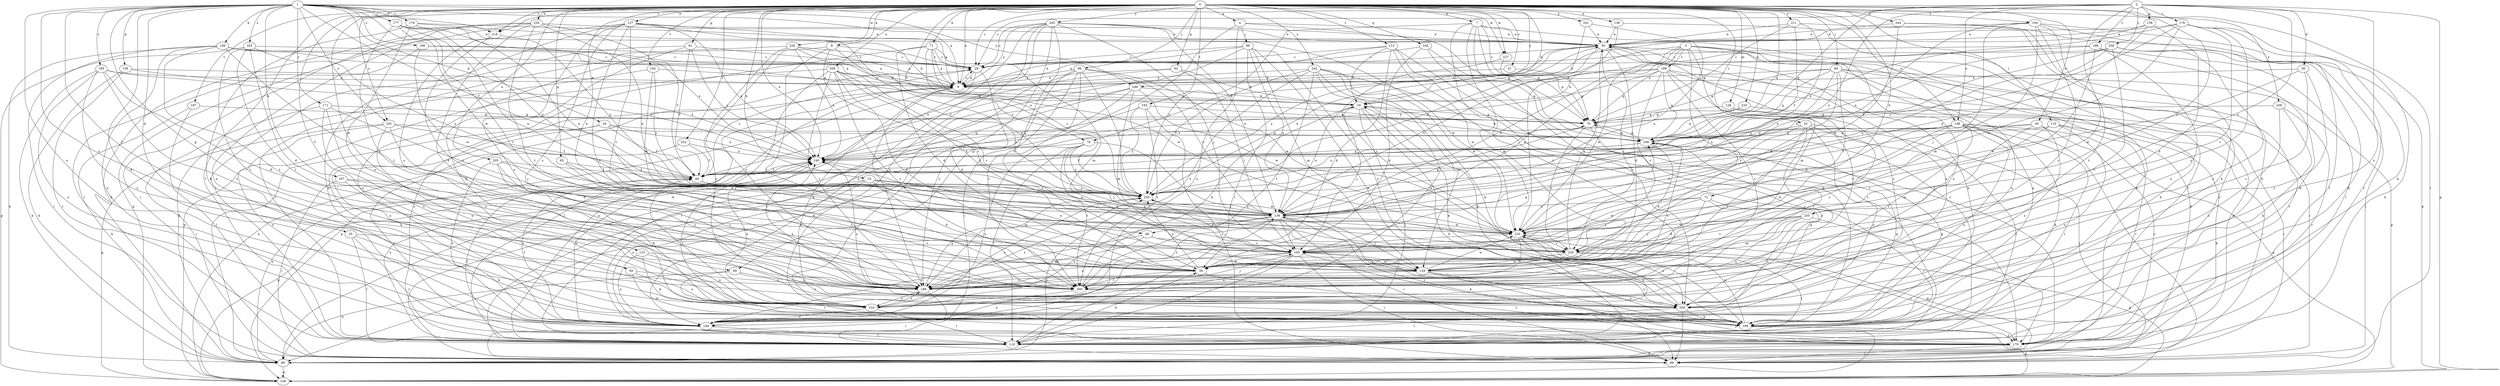 strict digraph  {
0;
1;
2;
3;
4;
7;
8;
9;
15;
19;
21;
25;
29;
34;
35;
38;
39;
45;
49;
50;
59;
60;
61;
62;
65;
69;
70;
71;
72;
76;
80;
89;
94;
96;
98;
100;
106;
107;
109;
110;
113;
119;
123;
128;
129;
137;
138;
139;
148;
149;
156;
158;
159;
160;
169;
171;
176;
177;
178;
179;
182;
183;
185;
186;
189;
192;
193;
194;
197;
198;
199;
200;
205;
209;
210;
211;
218;
220;
226;
227;
230;
233;
234;
238;
240;
241;
242;
244;
245;
248;
250;
252;
255;
258;
259;
0 -> 4  [label=a];
0 -> 7  [label=a];
0 -> 8  [label=a];
0 -> 9  [label=a];
0 -> 15  [label=b];
0 -> 19  [label=b];
0 -> 21  [label=c];
0 -> 25  [label=c];
0 -> 29  [label=c];
0 -> 45  [label=e];
0 -> 49  [label=e];
0 -> 59  [label=f];
0 -> 61  [label=g];
0 -> 62  [label=g];
0 -> 65  [label=g];
0 -> 71  [label=h];
0 -> 72  [label=h];
0 -> 76  [label=h];
0 -> 89  [label=i];
0 -> 94  [label=j];
0 -> 96  [label=j];
0 -> 110  [label=l];
0 -> 113  [label=l];
0 -> 119  [label=l];
0 -> 123  [label=m];
0 -> 128  [label=m];
0 -> 137  [label=n];
0 -> 138  [label=n];
0 -> 148  [label=o];
0 -> 160  [label=q];
0 -> 169  [label=q];
0 -> 182  [label=s];
0 -> 192  [label=t];
0 -> 193  [label=t];
0 -> 194  [label=t];
0 -> 197  [label=t];
0 -> 205  [label=u];
0 -> 209  [label=u];
0 -> 211  [label=v];
0 -> 218  [label=v];
0 -> 226  [label=w];
0 -> 227  [label=w];
0 -> 233  [label=x];
0 -> 234  [label=x];
0 -> 238  [label=x];
0 -> 240  [label=x];
0 -> 241  [label=y];
0 -> 242  [label=y];
0 -> 244  [label=y];
0 -> 245  [label=y];
0 -> 248  [label=y];
0 -> 252  [label=z];
0 -> 255  [label=z];
1 -> 9  [label=a];
1 -> 34  [label=d];
1 -> 35  [label=d];
1 -> 59  [label=f];
1 -> 60  [label=f];
1 -> 69  [label=g];
1 -> 106  [label=k];
1 -> 107  [label=k];
1 -> 109  [label=k];
1 -> 156  [label=p];
1 -> 171  [label=r];
1 -> 176  [label=r];
1 -> 177  [label=r];
1 -> 182  [label=s];
1 -> 183  [label=s];
1 -> 185  [label=s];
1 -> 186  [label=s];
1 -> 189  [label=s];
1 -> 210  [label=u];
1 -> 218  [label=v];
1 -> 227  [label=w];
1 -> 230  [label=w];
1 -> 248  [label=y];
2 -> 29  [label=c];
2 -> 38  [label=d];
2 -> 39  [label=d];
2 -> 148  [label=o];
2 -> 158  [label=p];
2 -> 159  [label=p];
2 -> 169  [label=q];
2 -> 178  [label=r];
2 -> 198  [label=t];
2 -> 218  [label=v];
2 -> 250  [label=y];
2 -> 255  [label=z];
2 -> 258  [label=z];
2 -> 259  [label=z];
3 -> 49  [label=e];
3 -> 76  [label=h];
3 -> 109  [label=k];
3 -> 129  [label=m];
3 -> 139  [label=n];
3 -> 179  [label=r];
3 -> 199  [label=t];
3 -> 210  [label=u];
3 -> 220  [label=v];
3 -> 230  [label=w];
4 -> 50  [label=e];
4 -> 69  [label=g];
4 -> 70  [label=g];
4 -> 98  [label=j];
4 -> 149  [label=o];
7 -> 50  [label=e];
7 -> 70  [label=g];
7 -> 80  [label=h];
7 -> 119  [label=l];
7 -> 129  [label=m];
7 -> 200  [label=t];
7 -> 250  [label=y];
7 -> 259  [label=z];
8 -> 29  [label=c];
8 -> 139  [label=n];
8 -> 149  [label=o];
8 -> 200  [label=t];
8 -> 220  [label=v];
9 -> 19  [label=b];
9 -> 29  [label=c];
9 -> 119  [label=l];
9 -> 159  [label=p];
9 -> 189  [label=s];
15 -> 39  [label=d];
15 -> 119  [label=l];
15 -> 139  [label=n];
15 -> 149  [label=o];
15 -> 159  [label=p];
15 -> 230  [label=w];
15 -> 250  [label=y];
19 -> 70  [label=g];
19 -> 80  [label=h];
19 -> 100  [label=j];
19 -> 109  [label=k];
19 -> 119  [label=l];
19 -> 139  [label=n];
21 -> 9  [label=a];
21 -> 70  [label=g];
25 -> 89  [label=i];
25 -> 119  [label=l];
25 -> 149  [label=o];
25 -> 169  [label=q];
25 -> 189  [label=s];
25 -> 200  [label=t];
25 -> 230  [label=w];
29 -> 9  [label=a];
29 -> 39  [label=d];
29 -> 109  [label=k];
34 -> 60  [label=f];
34 -> 109  [label=k];
34 -> 169  [label=q];
34 -> 210  [label=u];
34 -> 240  [label=x];
35 -> 109  [label=k];
35 -> 119  [label=l];
35 -> 179  [label=r];
35 -> 220  [label=v];
38 -> 9  [label=a];
38 -> 189  [label=s];
38 -> 230  [label=w];
38 -> 259  [label=z];
39 -> 179  [label=r];
39 -> 200  [label=t];
39 -> 250  [label=y];
45 -> 60  [label=f];
45 -> 129  [label=m];
45 -> 169  [label=q];
45 -> 179  [label=r];
45 -> 259  [label=z];
49 -> 100  [label=j];
49 -> 149  [label=o];
49 -> 189  [label=s];
49 -> 220  [label=v];
50 -> 29  [label=c];
50 -> 39  [label=d];
50 -> 60  [label=f];
50 -> 80  [label=h];
50 -> 109  [label=k];
50 -> 139  [label=n];
50 -> 220  [label=v];
50 -> 250  [label=y];
50 -> 259  [label=z];
59 -> 109  [label=k];
59 -> 189  [label=s];
59 -> 210  [label=u];
60 -> 29  [label=c];
60 -> 129  [label=m];
60 -> 250  [label=y];
61 -> 29  [label=c];
61 -> 60  [label=f];
61 -> 149  [label=o];
61 -> 189  [label=s];
61 -> 240  [label=x];
62 -> 9  [label=a];
62 -> 19  [label=b];
62 -> 100  [label=j];
62 -> 240  [label=x];
65 -> 60  [label=f];
65 -> 189  [label=s];
65 -> 200  [label=t];
69 -> 80  [label=h];
69 -> 179  [label=r];
69 -> 189  [label=s];
69 -> 259  [label=z];
70 -> 169  [label=q];
70 -> 220  [label=v];
70 -> 250  [label=y];
70 -> 259  [label=z];
71 -> 9  [label=a];
71 -> 29  [label=c];
71 -> 39  [label=d];
71 -> 80  [label=h];
71 -> 129  [label=m];
71 -> 230  [label=w];
71 -> 250  [label=y];
72 -> 39  [label=d];
72 -> 100  [label=j];
72 -> 119  [label=l];
72 -> 139  [label=n];
72 -> 149  [label=o];
72 -> 230  [label=w];
76 -> 100  [label=j];
76 -> 119  [label=l];
76 -> 129  [label=m];
76 -> 149  [label=o];
76 -> 200  [label=t];
76 -> 240  [label=x];
76 -> 250  [label=y];
80 -> 159  [label=p];
80 -> 230  [label=w];
80 -> 240  [label=x];
80 -> 250  [label=y];
94 -> 9  [label=a];
94 -> 39  [label=d];
94 -> 70  [label=g];
94 -> 139  [label=n];
94 -> 159  [label=p];
94 -> 169  [label=q];
94 -> 179  [label=r];
94 -> 210  [label=u];
94 -> 230  [label=w];
96 -> 9  [label=a];
96 -> 80  [label=h];
96 -> 89  [label=i];
96 -> 139  [label=n];
96 -> 189  [label=s];
96 -> 200  [label=t];
96 -> 230  [label=w];
96 -> 250  [label=y];
98 -> 9  [label=a];
98 -> 29  [label=c];
98 -> 109  [label=k];
98 -> 119  [label=l];
98 -> 129  [label=m];
98 -> 139  [label=n];
98 -> 240  [label=x];
98 -> 259  [label=z];
100 -> 39  [label=d];
100 -> 89  [label=i];
100 -> 109  [label=k];
100 -> 119  [label=l];
100 -> 129  [label=m];
100 -> 169  [label=q];
100 -> 189  [label=s];
100 -> 210  [label=u];
100 -> 250  [label=y];
106 -> 9  [label=a];
106 -> 29  [label=c];
106 -> 80  [label=h];
106 -> 89  [label=i];
106 -> 100  [label=j];
106 -> 149  [label=o];
106 -> 169  [label=q];
106 -> 200  [label=t];
107 -> 39  [label=d];
107 -> 89  [label=i];
107 -> 210  [label=u];
107 -> 250  [label=y];
109 -> 50  [label=e];
109 -> 159  [label=p];
109 -> 169  [label=q];
109 -> 179  [label=r];
109 -> 230  [label=w];
110 -> 80  [label=h];
110 -> 149  [label=o];
110 -> 169  [label=q];
110 -> 179  [label=r];
110 -> 220  [label=v];
113 -> 9  [label=a];
113 -> 19  [label=b];
113 -> 29  [label=c];
113 -> 39  [label=d];
113 -> 109  [label=k];
113 -> 179  [label=r];
113 -> 230  [label=w];
119 -> 9  [label=a];
119 -> 29  [label=c];
119 -> 39  [label=d];
119 -> 240  [label=x];
123 -> 109  [label=k];
123 -> 129  [label=m];
123 -> 149  [label=o];
123 -> 210  [label=u];
128 -> 70  [label=g];
128 -> 89  [label=i];
128 -> 189  [label=s];
129 -> 89  [label=i];
129 -> 100  [label=j];
129 -> 159  [label=p];
129 -> 189  [label=s];
129 -> 230  [label=w];
129 -> 240  [label=x];
129 -> 259  [label=z];
137 -> 9  [label=a];
137 -> 50  [label=e];
137 -> 109  [label=k];
137 -> 119  [label=l];
137 -> 159  [label=p];
137 -> 189  [label=s];
137 -> 200  [label=t];
137 -> 220  [label=v];
137 -> 240  [label=x];
137 -> 250  [label=y];
138 -> 50  [label=e];
138 -> 119  [label=l];
138 -> 230  [label=w];
139 -> 70  [label=g];
139 -> 89  [label=i];
139 -> 100  [label=j];
139 -> 179  [label=r];
139 -> 189  [label=s];
139 -> 200  [label=t];
139 -> 210  [label=u];
139 -> 230  [label=w];
139 -> 250  [label=y];
148 -> 39  [label=d];
148 -> 60  [label=f];
148 -> 89  [label=i];
148 -> 100  [label=j];
148 -> 109  [label=k];
148 -> 119  [label=l];
148 -> 149  [label=o];
148 -> 159  [label=p];
148 -> 169  [label=q];
148 -> 200  [label=t];
148 -> 250  [label=y];
149 -> 60  [label=f];
149 -> 119  [label=l];
149 -> 169  [label=q];
149 -> 240  [label=x];
156 -> 9  [label=a];
156 -> 80  [label=h];
156 -> 179  [label=r];
156 -> 240  [label=x];
158 -> 19  [label=b];
158 -> 39  [label=d];
158 -> 50  [label=e];
158 -> 139  [label=n];
159 -> 9  [label=a];
160 -> 29  [label=c];
160 -> 39  [label=d];
160 -> 119  [label=l];
160 -> 169  [label=q];
169 -> 19  [label=b];
169 -> 39  [label=d];
169 -> 60  [label=f];
169 -> 70  [label=g];
169 -> 189  [label=s];
169 -> 240  [label=x];
171 -> 70  [label=g];
171 -> 89  [label=i];
171 -> 100  [label=j];
171 -> 210  [label=u];
171 -> 259  [label=z];
176 -> 19  [label=b];
176 -> 50  [label=e];
176 -> 109  [label=k];
176 -> 139  [label=n];
176 -> 210  [label=u];
177 -> 50  [label=e];
177 -> 139  [label=n];
177 -> 200  [label=t];
177 -> 220  [label=v];
177 -> 240  [label=x];
177 -> 250  [label=y];
178 -> 50  [label=e];
178 -> 80  [label=h];
178 -> 109  [label=k];
178 -> 189  [label=s];
178 -> 220  [label=v];
178 -> 230  [label=w];
178 -> 240  [label=x];
178 -> 250  [label=y];
179 -> 60  [label=f];
179 -> 80  [label=h];
179 -> 89  [label=i];
182 -> 39  [label=d];
182 -> 60  [label=f];
182 -> 149  [label=o];
182 -> 159  [label=p];
182 -> 169  [label=q];
182 -> 210  [label=u];
183 -> 29  [label=c];
183 -> 39  [label=d];
183 -> 159  [label=p];
183 -> 189  [label=s];
183 -> 200  [label=t];
183 -> 250  [label=y];
185 -> 9  [label=a];
185 -> 39  [label=d];
185 -> 80  [label=h];
185 -> 149  [label=o];
185 -> 189  [label=s];
185 -> 240  [label=x];
185 -> 259  [label=z];
186 -> 9  [label=a];
186 -> 29  [label=c];
186 -> 119  [label=l];
186 -> 230  [label=w];
189 -> 89  [label=i];
189 -> 100  [label=j];
189 -> 210  [label=u];
189 -> 250  [label=y];
192 -> 9  [label=a];
192 -> 80  [label=h];
192 -> 230  [label=w];
192 -> 250  [label=y];
193 -> 70  [label=g];
193 -> 89  [label=i];
193 -> 200  [label=t];
193 -> 240  [label=x];
193 -> 250  [label=y];
194 -> 50  [label=e];
194 -> 100  [label=j];
194 -> 119  [label=l];
194 -> 129  [label=m];
194 -> 139  [label=n];
194 -> 179  [label=r];
194 -> 189  [label=s];
194 -> 200  [label=t];
197 -> 70  [label=g];
197 -> 80  [label=h];
197 -> 119  [label=l];
198 -> 19  [label=b];
198 -> 29  [label=c];
198 -> 100  [label=j];
198 -> 109  [label=k];
198 -> 119  [label=l];
198 -> 210  [label=u];
199 -> 9  [label=a];
199 -> 19  [label=b];
199 -> 70  [label=g];
199 -> 80  [label=h];
199 -> 89  [label=i];
199 -> 169  [label=q];
199 -> 189  [label=s];
199 -> 200  [label=t];
199 -> 220  [label=v];
199 -> 240  [label=x];
200 -> 19  [label=b];
200 -> 149  [label=o];
200 -> 259  [label=z];
205 -> 60  [label=f];
205 -> 109  [label=k];
205 -> 139  [label=n];
205 -> 149  [label=o];
205 -> 189  [label=s];
209 -> 9  [label=a];
209 -> 39  [label=d];
209 -> 100  [label=j];
209 -> 109  [label=k];
209 -> 139  [label=n];
209 -> 159  [label=p];
209 -> 189  [label=s];
209 -> 200  [label=t];
209 -> 220  [label=v];
210 -> 60  [label=f];
210 -> 119  [label=l];
210 -> 139  [label=n];
210 -> 149  [label=o];
210 -> 189  [label=s];
210 -> 240  [label=x];
210 -> 250  [label=y];
211 -> 50  [label=e];
211 -> 60  [label=f];
211 -> 70  [label=g];
211 -> 109  [label=k];
211 -> 139  [label=n];
218 -> 189  [label=s];
218 -> 200  [label=t];
218 -> 250  [label=y];
220 -> 50  [label=e];
220 -> 119  [label=l];
220 -> 129  [label=m];
220 -> 179  [label=r];
220 -> 240  [label=x];
226 -> 9  [label=a];
226 -> 19  [label=b];
226 -> 29  [label=c];
226 -> 119  [label=l];
226 -> 189  [label=s];
226 -> 240  [label=x];
226 -> 259  [label=z];
227 -> 70  [label=g];
227 -> 220  [label=v];
230 -> 100  [label=j];
230 -> 149  [label=o];
230 -> 159  [label=p];
230 -> 189  [label=s];
230 -> 220  [label=v];
230 -> 259  [label=z];
233 -> 70  [label=g];
233 -> 89  [label=i];
233 -> 169  [label=q];
233 -> 240  [label=x];
234 -> 50  [label=e];
234 -> 60  [label=f];
234 -> 80  [label=h];
234 -> 89  [label=i];
234 -> 139  [label=n];
234 -> 149  [label=o];
234 -> 189  [label=s];
234 -> 200  [label=t];
238 -> 70  [label=g];
238 -> 109  [label=k];
238 -> 149  [label=o];
238 -> 179  [label=r];
240 -> 60  [label=f];
240 -> 259  [label=z];
241 -> 50  [label=e];
241 -> 139  [label=n];
241 -> 250  [label=y];
242 -> 9  [label=a];
242 -> 109  [label=k];
242 -> 129  [label=m];
242 -> 179  [label=r];
242 -> 189  [label=s];
242 -> 200  [label=t];
242 -> 210  [label=u];
242 -> 230  [label=w];
242 -> 250  [label=y];
244 -> 50  [label=e];
244 -> 109  [label=k];
244 -> 159  [label=p];
244 -> 230  [label=w];
245 -> 9  [label=a];
245 -> 29  [label=c];
245 -> 39  [label=d];
245 -> 50  [label=e];
245 -> 80  [label=h];
245 -> 100  [label=j];
245 -> 139  [label=n];
245 -> 149  [label=o];
245 -> 179  [label=r];
245 -> 210  [label=u];
245 -> 230  [label=w];
248 -> 19  [label=b];
248 -> 89  [label=i];
248 -> 119  [label=l];
248 -> 129  [label=m];
248 -> 149  [label=o];
248 -> 230  [label=w];
250 -> 50  [label=e];
250 -> 139  [label=n];
252 -> 60  [label=f];
252 -> 179  [label=r];
252 -> 240  [label=x];
255 -> 100  [label=j];
255 -> 129  [label=m];
255 -> 179  [label=r];
255 -> 210  [label=u];
255 -> 220  [label=v];
255 -> 230  [label=w];
258 -> 29  [label=c];
258 -> 60  [label=f];
258 -> 89  [label=i];
258 -> 109  [label=k];
258 -> 139  [label=n];
258 -> 200  [label=t];
258 -> 240  [label=x];
258 -> 259  [label=z];
259 -> 19  [label=b];
259 -> 50  [label=e];
259 -> 89  [label=i];
259 -> 109  [label=k];
259 -> 119  [label=l];
259 -> 139  [label=n];
259 -> 169  [label=q];
259 -> 240  [label=x];
}
